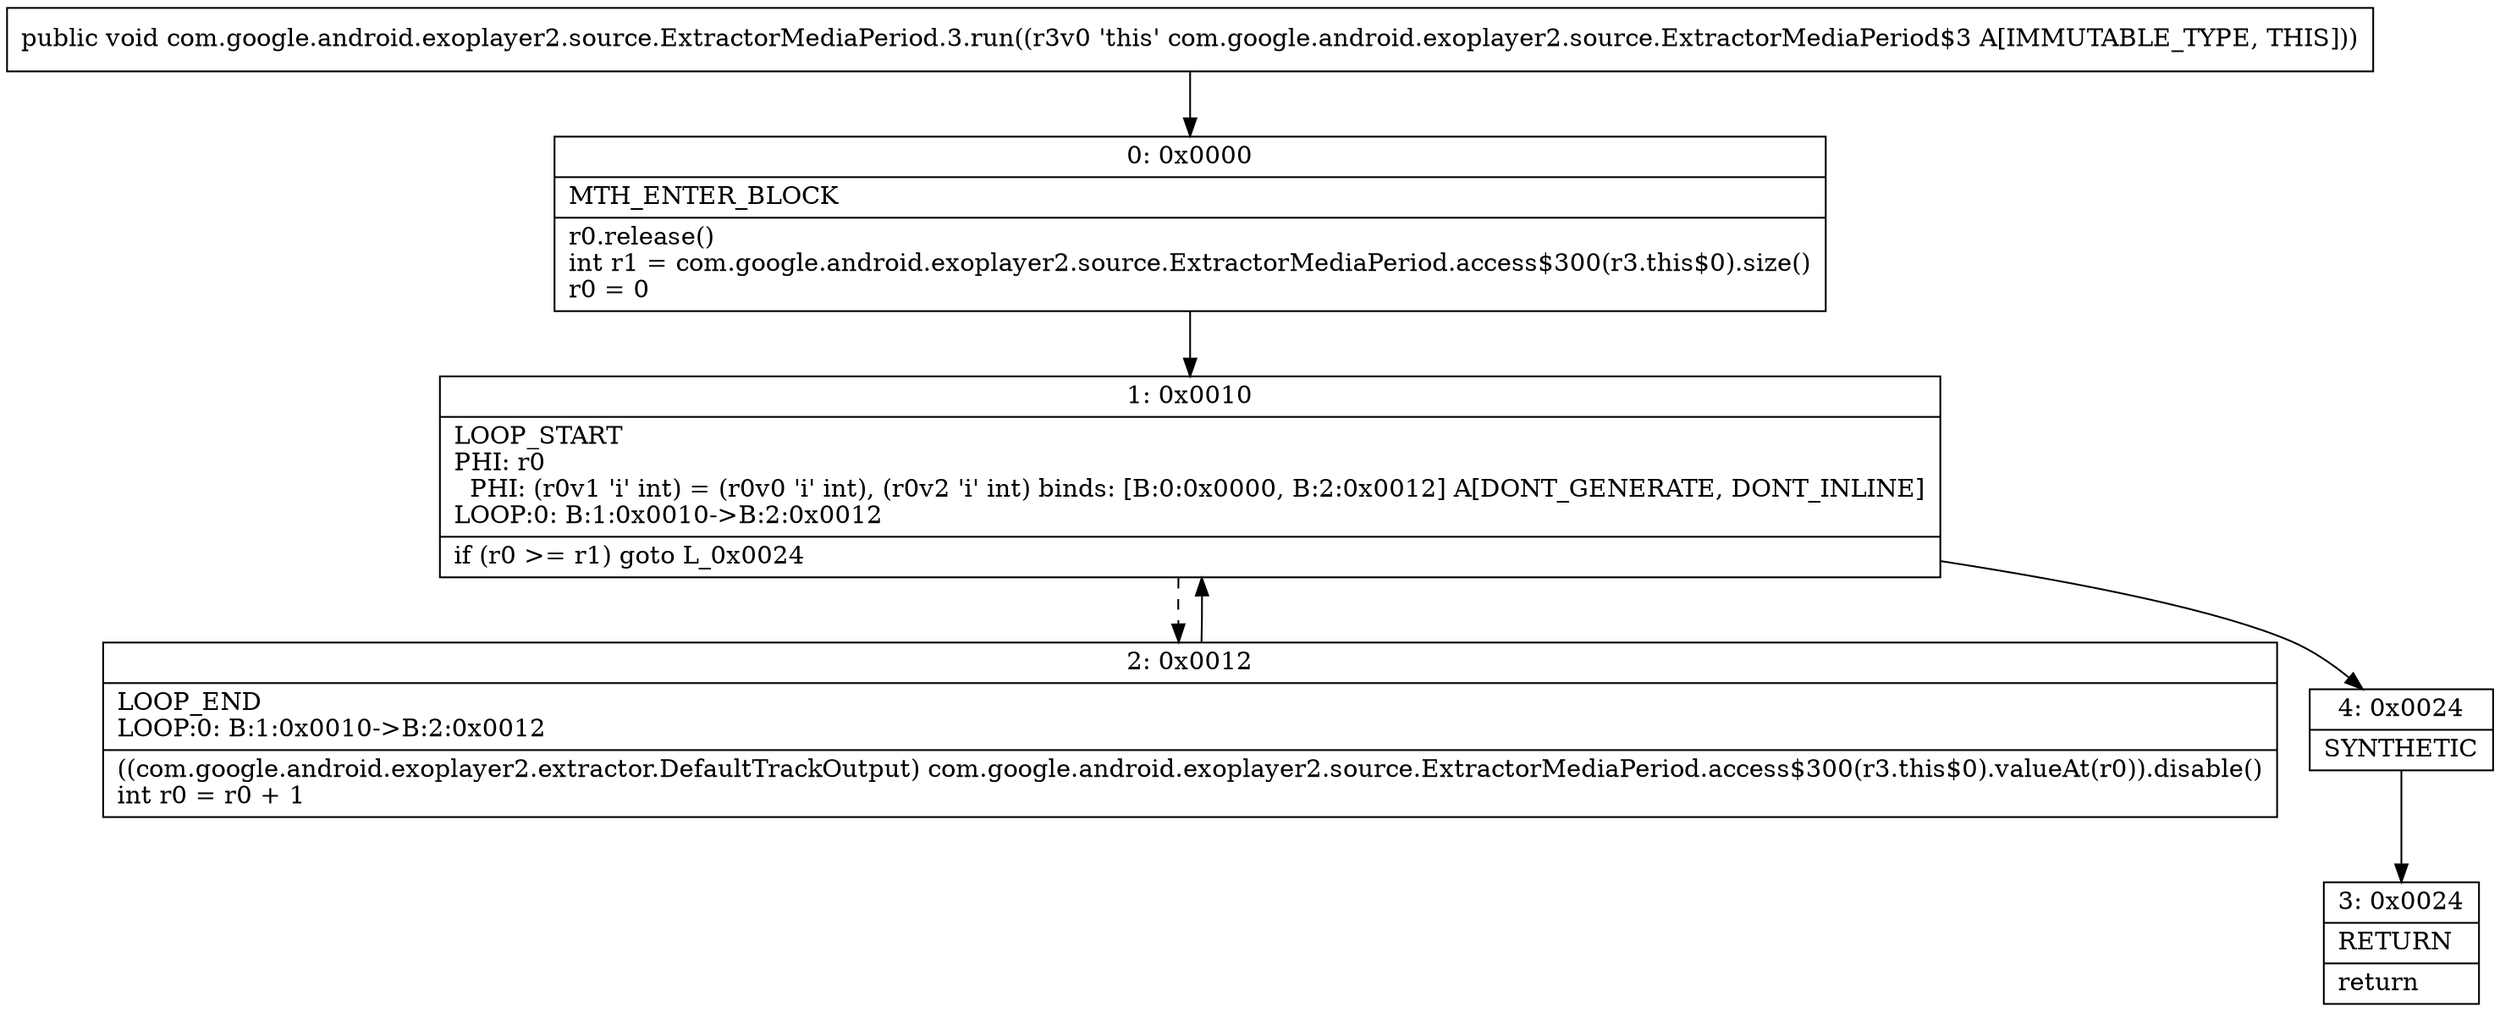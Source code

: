 digraph "CFG forcom.google.android.exoplayer2.source.ExtractorMediaPeriod.3.run()V" {
Node_0 [shape=record,label="{0\:\ 0x0000|MTH_ENTER_BLOCK\l|r0.release()\lint r1 = com.google.android.exoplayer2.source.ExtractorMediaPeriod.access$300(r3.this$0).size()\lr0 = 0\l}"];
Node_1 [shape=record,label="{1\:\ 0x0010|LOOP_START\lPHI: r0 \l  PHI: (r0v1 'i' int) = (r0v0 'i' int), (r0v2 'i' int) binds: [B:0:0x0000, B:2:0x0012] A[DONT_GENERATE, DONT_INLINE]\lLOOP:0: B:1:0x0010\-\>B:2:0x0012\l|if (r0 \>= r1) goto L_0x0024\l}"];
Node_2 [shape=record,label="{2\:\ 0x0012|LOOP_END\lLOOP:0: B:1:0x0010\-\>B:2:0x0012\l|((com.google.android.exoplayer2.extractor.DefaultTrackOutput) com.google.android.exoplayer2.source.ExtractorMediaPeriod.access$300(r3.this$0).valueAt(r0)).disable()\lint r0 = r0 + 1\l}"];
Node_3 [shape=record,label="{3\:\ 0x0024|RETURN\l|return\l}"];
Node_4 [shape=record,label="{4\:\ 0x0024|SYNTHETIC\l}"];
MethodNode[shape=record,label="{public void com.google.android.exoplayer2.source.ExtractorMediaPeriod.3.run((r3v0 'this' com.google.android.exoplayer2.source.ExtractorMediaPeriod$3 A[IMMUTABLE_TYPE, THIS])) }"];
MethodNode -> Node_0;
Node_0 -> Node_1;
Node_1 -> Node_2[style=dashed];
Node_1 -> Node_4;
Node_2 -> Node_1;
Node_4 -> Node_3;
}

